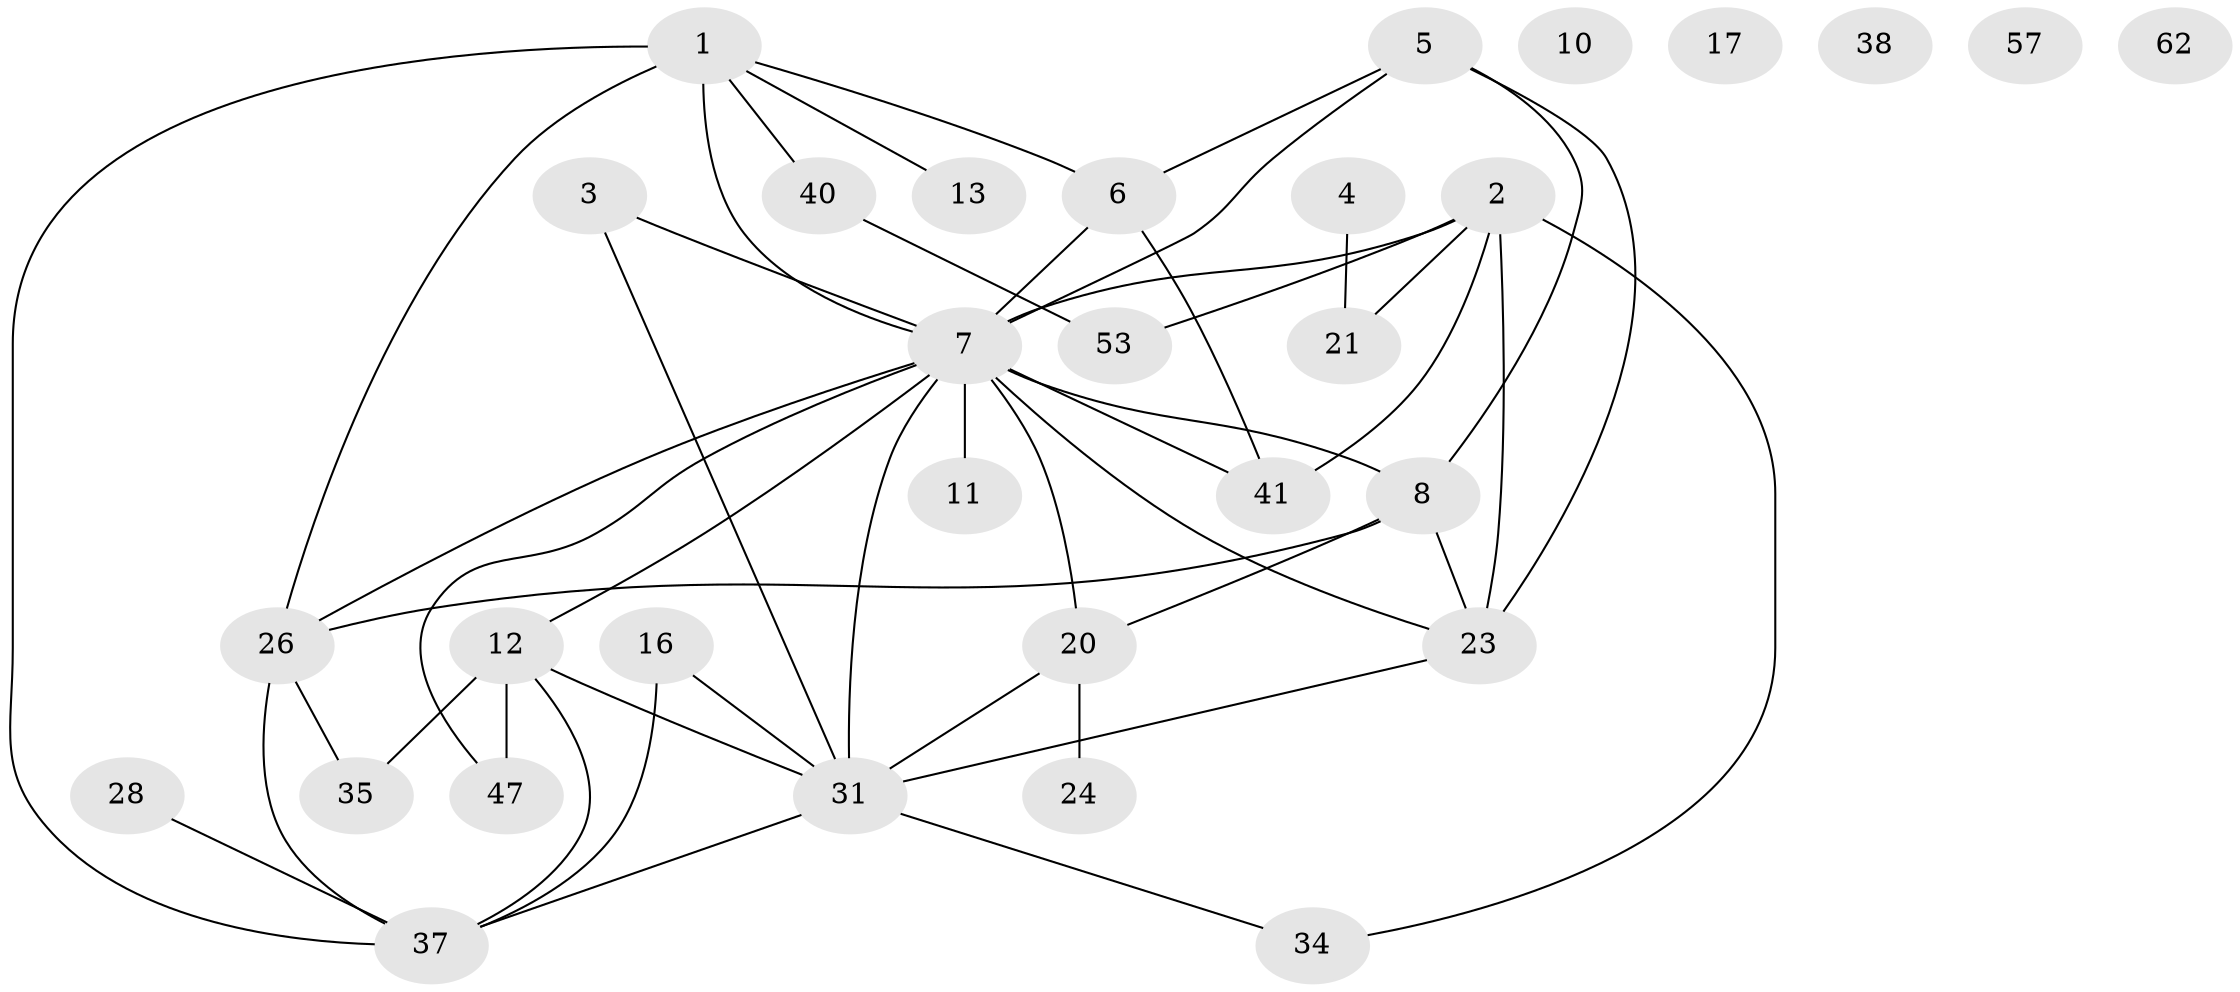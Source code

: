 // original degree distribution, {4: 0.14516129032258066, 1: 0.20967741935483872, 2: 0.24193548387096775, 3: 0.11290322580645161, 5: 0.1774193548387097, 7: 0.016129032258064516, 0: 0.06451612903225806, 6: 0.03225806451612903}
// Generated by graph-tools (version 1.1) at 2025/12/03/09/25 04:12:55]
// undirected, 31 vertices, 48 edges
graph export_dot {
graph [start="1"]
  node [color=gray90,style=filled];
  1 [super="+29"];
  2 [super="+9"];
  3;
  4 [super="+14"];
  5 [super="+25"];
  6 [super="+18"];
  7 [super="+32+15"];
  8;
  10 [super="+42"];
  11;
  12 [super="+39"];
  13;
  16;
  17;
  20 [super="+27"];
  21;
  23 [super="+44"];
  24;
  26 [super="+30"];
  28 [super="+55"];
  31 [super="+56+61+48"];
  34;
  35;
  37 [super="+45"];
  38;
  40;
  41;
  47 [super="+51"];
  53;
  57;
  62;
  1 -- 26;
  1 -- 6;
  1 -- 37;
  1 -- 40;
  1 -- 13;
  1 -- 7 [weight=2];
  2 -- 34;
  2 -- 23 [weight=2];
  2 -- 53;
  2 -- 21;
  2 -- 7 [weight=3];
  2 -- 41;
  3 -- 7;
  3 -- 31;
  4 -- 21;
  5 -- 8;
  5 -- 6;
  5 -- 7;
  5 -- 23;
  6 -- 41;
  6 -- 7;
  7 -- 8;
  7 -- 41;
  7 -- 47;
  7 -- 26;
  7 -- 31 [weight=3];
  7 -- 23;
  7 -- 20;
  7 -- 11;
  7 -- 12;
  8 -- 26;
  8 -- 23;
  8 -- 20;
  12 -- 35;
  12 -- 37;
  12 -- 47;
  12 -- 31;
  16 -- 31;
  16 -- 37;
  20 -- 24;
  20 -- 31;
  23 -- 31;
  26 -- 35;
  26 -- 37;
  28 -- 37;
  31 -- 34;
  31 -- 37;
  40 -- 53;
}
